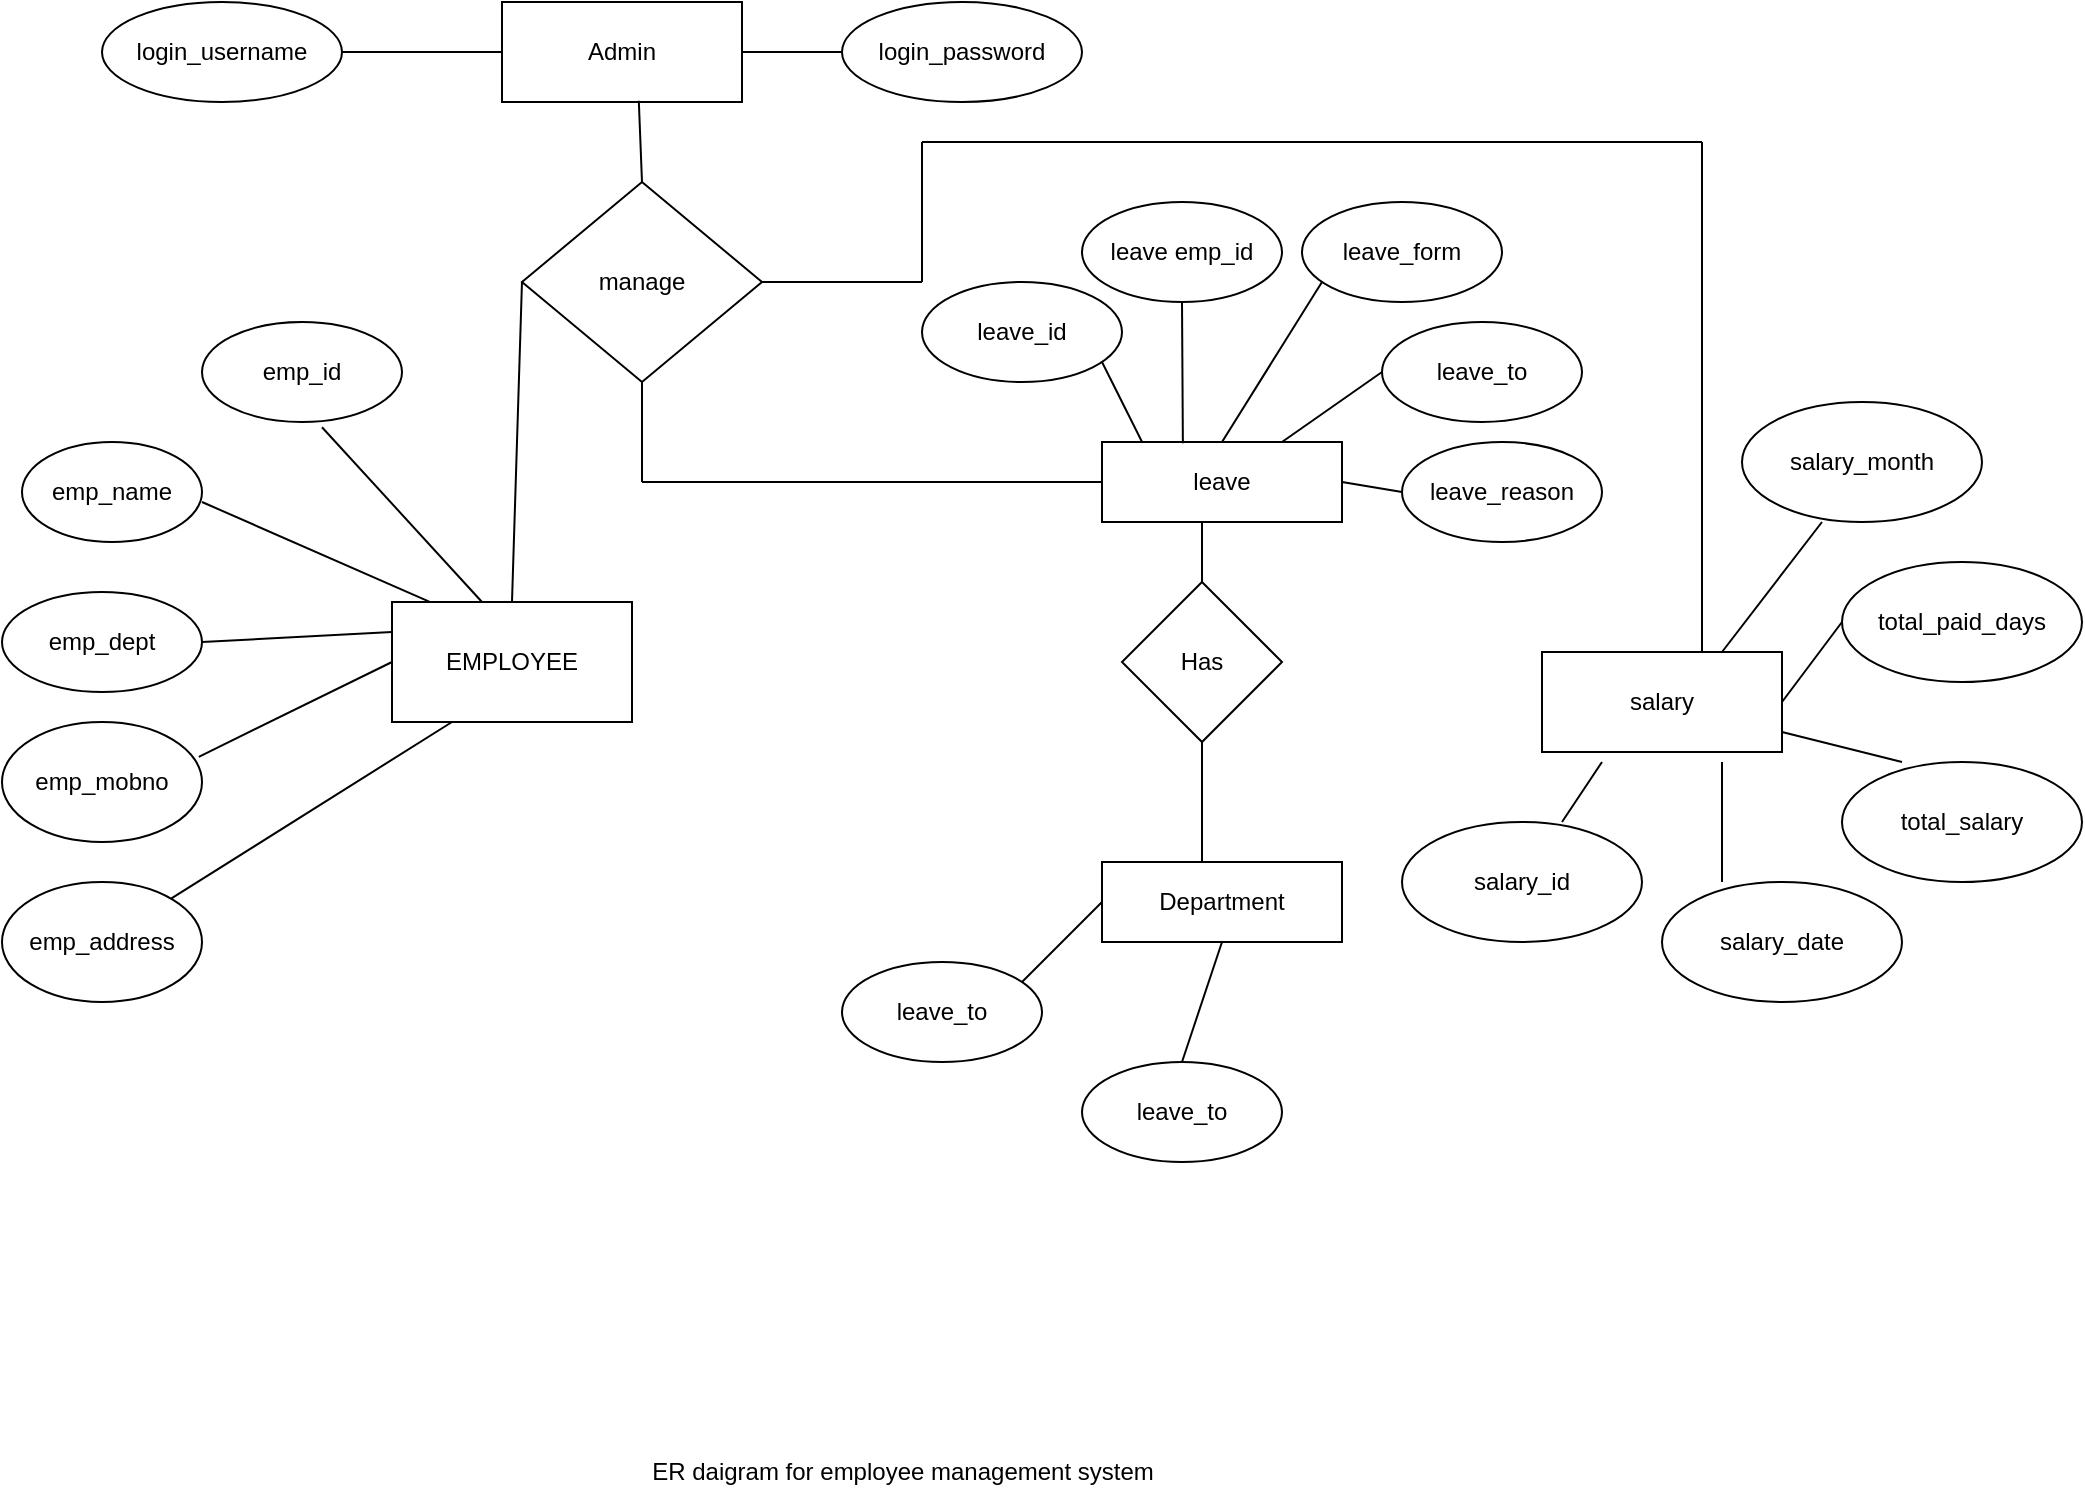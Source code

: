 <mxfile version="20.8.16" type="device"><diagram name="Page-1" id="xrG_VHN3AKs4tTWgQWwk"><mxGraphModel dx="1886" dy="614" grid="1" gridSize="10" guides="1" tooltips="1" connect="1" arrows="1" fold="1" page="1" pageScale="1" pageWidth="850" pageHeight="1100" math="0" shadow="0"><root><mxCell id="0"/><mxCell id="1" parent="0"/><mxCell id="daBtdyLUJAfyL7eWpaTr-1" value="EMPLOYEE" style="rounded=0;whiteSpace=wrap;html=1;" parent="1" vertex="1"><mxGeometry x="105" y="320" width="120" height="60" as="geometry"/></mxCell><mxCell id="daBtdyLUJAfyL7eWpaTr-3" value="" style="endArrow=none;html=1;rounded=0;entryX=0.25;entryY=1;entryDx=0;entryDy=0;" parent="1" source="daBtdyLUJAfyL7eWpaTr-5" target="daBtdyLUJAfyL7eWpaTr-1" edge="1"><mxGeometry width="50" height="50" relative="1" as="geometry"><mxPoint x="400" y="340" as="sourcePoint"/><mxPoint x="330" y="380" as="targetPoint"/></mxGeometry></mxCell><mxCell id="daBtdyLUJAfyL7eWpaTr-5" value="emp_address" style="ellipse;whiteSpace=wrap;html=1;" parent="1" vertex="1"><mxGeometry x="-90" y="460" width="100" height="60" as="geometry"/></mxCell><mxCell id="daBtdyLUJAfyL7eWpaTr-7" value="emp_mobno" style="ellipse;whiteSpace=wrap;html=1;" parent="1" vertex="1"><mxGeometry x="-90" y="380" width="100" height="60" as="geometry"/></mxCell><mxCell id="daBtdyLUJAfyL7eWpaTr-8" value="emp_dept" style="ellipse;whiteSpace=wrap;html=1;" parent="1" vertex="1"><mxGeometry x="-90" y="315" width="100" height="50" as="geometry"/></mxCell><mxCell id="daBtdyLUJAfyL7eWpaTr-9" value="emp_name" style="ellipse;whiteSpace=wrap;html=1;" parent="1" vertex="1"><mxGeometry x="-80" y="240" width="90" height="50" as="geometry"/></mxCell><mxCell id="daBtdyLUJAfyL7eWpaTr-11" value="emp_id" style="ellipse;whiteSpace=wrap;html=1;" parent="1" vertex="1"><mxGeometry x="10" y="180" width="100" height="50" as="geometry"/></mxCell><mxCell id="daBtdyLUJAfyL7eWpaTr-15" value="" style="endArrow=none;html=1;rounded=0;entryX=0.984;entryY=0.29;entryDx=0;entryDy=0;entryPerimeter=0;exitX=0;exitY=0.5;exitDx=0;exitDy=0;" parent="1" edge="1" target="daBtdyLUJAfyL7eWpaTr-7" source="daBtdyLUJAfyL7eWpaTr-1"><mxGeometry width="50" height="50" relative="1" as="geometry"><mxPoint x="100" y="360" as="sourcePoint"/><mxPoint x="280" y="335" as="targetPoint"/></mxGeometry></mxCell><mxCell id="daBtdyLUJAfyL7eWpaTr-17" value="" style="endArrow=none;html=1;rounded=0;entryX=0;entryY=0.25;entryDx=0;entryDy=0;exitX=1;exitY=0.5;exitDx=0;exitDy=0;" parent="1" target="daBtdyLUJAfyL7eWpaTr-1" edge="1" source="daBtdyLUJAfyL7eWpaTr-8"><mxGeometry width="50" height="50" relative="1" as="geometry"><mxPoint x="210" y="300" as="sourcePoint"/><mxPoint x="270" y="320" as="targetPoint"/></mxGeometry></mxCell><mxCell id="daBtdyLUJAfyL7eWpaTr-19" value="" style="endArrow=none;html=1;rounded=0;entryX=0.6;entryY=1.052;entryDx=0;entryDy=0;entryPerimeter=0;exitX=0.375;exitY=0;exitDx=0;exitDy=0;exitPerimeter=0;" parent="1" edge="1" target="daBtdyLUJAfyL7eWpaTr-11" source="daBtdyLUJAfyL7eWpaTr-1"><mxGeometry width="50" height="50" relative="1" as="geometry"><mxPoint x="300" y="310" as="sourcePoint"/><mxPoint x="300" y="280" as="targetPoint"/></mxGeometry></mxCell><mxCell id="CdKsQTP6odpkVteZlDir-1" value="Has" style="rhombus;whiteSpace=wrap;html=1;" vertex="1" parent="1"><mxGeometry x="470" y="310" width="80" height="80" as="geometry"/></mxCell><mxCell id="CdKsQTP6odpkVteZlDir-2" value="leave" style="rounded=0;whiteSpace=wrap;html=1;" vertex="1" parent="1"><mxGeometry x="460" y="240" width="120" height="40" as="geometry"/></mxCell><mxCell id="CdKsQTP6odpkVteZlDir-4" value="Department" style="rounded=0;whiteSpace=wrap;html=1;" vertex="1" parent="1"><mxGeometry x="460" y="450" width="120" height="40" as="geometry"/></mxCell><mxCell id="CdKsQTP6odpkVteZlDir-6" value="leave_id" style="ellipse;whiteSpace=wrap;html=1;" vertex="1" parent="1"><mxGeometry x="370" y="160" width="100" height="50" as="geometry"/></mxCell><mxCell id="CdKsQTP6odpkVteZlDir-7" value="leave emp_id" style="ellipse;whiteSpace=wrap;html=1;" vertex="1" parent="1"><mxGeometry x="450" y="120" width="100" height="50" as="geometry"/></mxCell><mxCell id="CdKsQTP6odpkVteZlDir-8" value="leave_form" style="ellipse;whiteSpace=wrap;html=1;" vertex="1" parent="1"><mxGeometry x="560" y="120" width="100" height="50" as="geometry"/></mxCell><mxCell id="CdKsQTP6odpkVteZlDir-9" value="leave_to" style="ellipse;whiteSpace=wrap;html=1;" vertex="1" parent="1"><mxGeometry x="600" y="180" width="100" height="50" as="geometry"/></mxCell><mxCell id="CdKsQTP6odpkVteZlDir-10" value="" style="endArrow=none;html=1;rounded=0;exitX=0.5;exitY=0;exitDx=0;exitDy=0;" edge="1" parent="1" source="CdKsQTP6odpkVteZlDir-2"><mxGeometry width="50" height="50" relative="1" as="geometry"><mxPoint x="530" y="190" as="sourcePoint"/><mxPoint x="570" y="160" as="targetPoint"/></mxGeometry></mxCell><mxCell id="CdKsQTP6odpkVteZlDir-11" value="" style="endArrow=none;html=1;rounded=0;entryX=0;entryY=0.5;entryDx=0;entryDy=0;" edge="1" parent="1" target="CdKsQTP6odpkVteZlDir-9"><mxGeometry width="50" height="50" relative="1" as="geometry"><mxPoint x="550" y="240" as="sourcePoint"/><mxPoint x="590" y="200" as="targetPoint"/></mxGeometry></mxCell><mxCell id="CdKsQTP6odpkVteZlDir-12" value="" style="endArrow=none;html=1;rounded=0;exitX=0.337;exitY=0.015;exitDx=0;exitDy=0;exitPerimeter=0;entryX=0.5;entryY=1;entryDx=0;entryDy=0;" edge="1" parent="1" source="CdKsQTP6odpkVteZlDir-2" target="CdKsQTP6odpkVteZlDir-7"><mxGeometry width="50" height="50" relative="1" as="geometry"><mxPoint x="510" y="230" as="sourcePoint"/><mxPoint x="490" y="140" as="targetPoint"/></mxGeometry></mxCell><mxCell id="CdKsQTP6odpkVteZlDir-14" value="" style="endArrow=none;html=1;rounded=0;exitX=0.167;exitY=0;exitDx=0;exitDy=0;exitPerimeter=0;" edge="1" parent="1" source="CdKsQTP6odpkVteZlDir-2"><mxGeometry width="50" height="50" relative="1" as="geometry"><mxPoint x="410" y="250" as="sourcePoint"/><mxPoint x="460" y="200" as="targetPoint"/></mxGeometry></mxCell><mxCell id="CdKsQTP6odpkVteZlDir-15" value="" style="endArrow=none;html=1;rounded=0;exitX=0.5;exitY=0;exitDx=0;exitDy=0;" edge="1" parent="1" source="CdKsQTP6odpkVteZlDir-1"><mxGeometry width="50" height="50" relative="1" as="geometry"><mxPoint x="450" y="330" as="sourcePoint"/><mxPoint x="510" y="280" as="targetPoint"/></mxGeometry></mxCell><mxCell id="CdKsQTP6odpkVteZlDir-18" value="" style="endArrow=none;html=1;rounded=0;" edge="1" parent="1"><mxGeometry width="50" height="50" relative="1" as="geometry"><mxPoint x="510" y="450" as="sourcePoint"/><mxPoint x="510" y="390" as="targetPoint"/><Array as="points"><mxPoint x="510" y="440"/></Array></mxGeometry></mxCell><mxCell id="CdKsQTP6odpkVteZlDir-19" value="leave_reason" style="ellipse;whiteSpace=wrap;html=1;" vertex="1" parent="1"><mxGeometry x="610" y="240" width="100" height="50" as="geometry"/></mxCell><mxCell id="CdKsQTP6odpkVteZlDir-20" value="leave_to" style="ellipse;whiteSpace=wrap;html=1;" vertex="1" parent="1"><mxGeometry x="330" y="500" width="100" height="50" as="geometry"/></mxCell><mxCell id="CdKsQTP6odpkVteZlDir-21" value="leave_to" style="ellipse;whiteSpace=wrap;html=1;" vertex="1" parent="1"><mxGeometry x="450" y="550" width="100" height="50" as="geometry"/></mxCell><mxCell id="CdKsQTP6odpkVteZlDir-22" value="" style="endArrow=none;html=1;rounded=0;" edge="1" parent="1"><mxGeometry width="50" height="50" relative="1" as="geometry"><mxPoint x="420" y="510" as="sourcePoint"/><mxPoint x="460" y="470" as="targetPoint"/></mxGeometry></mxCell><mxCell id="CdKsQTP6odpkVteZlDir-23" value="" style="endArrow=none;html=1;rounded=0;entryX=0.5;entryY=1;entryDx=0;entryDy=0;exitX=0.5;exitY=0;exitDx=0;exitDy=0;" edge="1" parent="1" source="CdKsQTP6odpkVteZlDir-21" target="CdKsQTP6odpkVteZlDir-4"><mxGeometry width="50" height="50" relative="1" as="geometry"><mxPoint x="495" y="540" as="sourcePoint"/><mxPoint x="545" y="490" as="targetPoint"/></mxGeometry></mxCell><mxCell id="CdKsQTP6odpkVteZlDir-24" value="Admin" style="rounded=0;whiteSpace=wrap;html=1;" vertex="1" parent="1"><mxGeometry x="160" y="20" width="120" height="50" as="geometry"/></mxCell><mxCell id="CdKsQTP6odpkVteZlDir-25" value="login_username" style="ellipse;whiteSpace=wrap;html=1;" vertex="1" parent="1"><mxGeometry x="-40" y="20" width="120" height="50" as="geometry"/></mxCell><mxCell id="CdKsQTP6odpkVteZlDir-26" value="login_password" style="ellipse;whiteSpace=wrap;html=1;" vertex="1" parent="1"><mxGeometry x="330" y="20" width="120" height="50" as="geometry"/></mxCell><mxCell id="CdKsQTP6odpkVteZlDir-29" value="" style="endArrow=none;html=1;rounded=0;exitX=1;exitY=0.5;exitDx=0;exitDy=0;entryX=0;entryY=0.5;entryDx=0;entryDy=0;" edge="1" parent="1" source="CdKsQTP6odpkVteZlDir-25" target="CdKsQTP6odpkVteZlDir-24"><mxGeometry width="50" height="50" relative="1" as="geometry"><mxPoint x="55" y="110" as="sourcePoint"/><mxPoint x="105" y="60" as="targetPoint"/></mxGeometry></mxCell><mxCell id="CdKsQTP6odpkVteZlDir-30" value="" style="endArrow=none;html=1;rounded=0;exitX=1;exitY=0.5;exitDx=0;exitDy=0;entryX=0;entryY=0.5;entryDx=0;entryDy=0;" edge="1" parent="1" source="CdKsQTP6odpkVteZlDir-24" target="CdKsQTP6odpkVteZlDir-26"><mxGeometry width="50" height="50" relative="1" as="geometry"><mxPoint x="240" y="110" as="sourcePoint"/><mxPoint x="290" y="60" as="targetPoint"/></mxGeometry></mxCell><mxCell id="CdKsQTP6odpkVteZlDir-31" value="manage" style="rhombus;whiteSpace=wrap;html=1;" vertex="1" parent="1"><mxGeometry x="170" y="110" width="120" height="100" as="geometry"/></mxCell><mxCell id="CdKsQTP6odpkVteZlDir-32" value="" style="endArrow=none;html=1;rounded=0;exitX=0.5;exitY=0;exitDx=0;exitDy=0;entryX=0.57;entryY=0.988;entryDx=0;entryDy=0;entryPerimeter=0;" edge="1" parent="1" source="CdKsQTP6odpkVteZlDir-31" target="CdKsQTP6odpkVteZlDir-24"><mxGeometry width="50" height="50" relative="1" as="geometry"><mxPoint x="120" y="140" as="sourcePoint"/><mxPoint x="170" y="90" as="targetPoint"/></mxGeometry></mxCell><mxCell id="CdKsQTP6odpkVteZlDir-33" value="" style="endArrow=none;html=1;rounded=0;exitX=0.155;exitY=-0.003;exitDx=0;exitDy=0;exitPerimeter=0;" edge="1" parent="1" source="daBtdyLUJAfyL7eWpaTr-1"><mxGeometry width="50" height="50" relative="1" as="geometry"><mxPoint x="100" y="330" as="sourcePoint"/><mxPoint x="10" y="270" as="targetPoint"/></mxGeometry></mxCell><mxCell id="CdKsQTP6odpkVteZlDir-36" value="" style="endArrow=none;html=1;rounded=0;exitX=1;exitY=0.5;exitDx=0;exitDy=0;" edge="1" parent="1" source="CdKsQTP6odpkVteZlDir-31"><mxGeometry width="50" height="50" relative="1" as="geometry"><mxPoint x="260" y="220" as="sourcePoint"/><mxPoint x="370" y="160" as="targetPoint"/></mxGeometry></mxCell><mxCell id="CdKsQTP6odpkVteZlDir-37" value="" style="endArrow=none;html=1;rounded=0;exitX=0.5;exitY=0;exitDx=0;exitDy=0;" edge="1" parent="1" source="daBtdyLUJAfyL7eWpaTr-1"><mxGeometry width="50" height="50" relative="1" as="geometry"><mxPoint x="120" y="210" as="sourcePoint"/><mxPoint x="170" y="160" as="targetPoint"/></mxGeometry></mxCell><mxCell id="CdKsQTP6odpkVteZlDir-38" value="" style="endArrow=none;html=1;rounded=0;" edge="1" parent="1"><mxGeometry width="50" height="50" relative="1" as="geometry"><mxPoint x="230" y="260" as="sourcePoint"/><mxPoint x="230" y="210" as="targetPoint"/></mxGeometry></mxCell><mxCell id="CdKsQTP6odpkVteZlDir-39" value="" style="endArrow=none;html=1;rounded=0;entryX=0;entryY=0.5;entryDx=0;entryDy=0;" edge="1" parent="1" target="CdKsQTP6odpkVteZlDir-2"><mxGeometry width="50" height="50" relative="1" as="geometry"><mxPoint x="230" y="260" as="sourcePoint"/><mxPoint x="280" y="210" as="targetPoint"/></mxGeometry></mxCell><mxCell id="CdKsQTP6odpkVteZlDir-40" value="" style="endArrow=none;html=1;rounded=0;" edge="1" parent="1"><mxGeometry width="50" height="50" relative="1" as="geometry"><mxPoint x="370" y="160" as="sourcePoint"/><mxPoint x="370" y="90" as="targetPoint"/></mxGeometry></mxCell><mxCell id="CdKsQTP6odpkVteZlDir-43" value="" style="endArrow=none;html=1;rounded=0;" edge="1" parent="1"><mxGeometry width="50" height="50" relative="1" as="geometry"><mxPoint x="370" y="90" as="sourcePoint"/><mxPoint x="760" y="90" as="targetPoint"/></mxGeometry></mxCell><mxCell id="CdKsQTP6odpkVteZlDir-44" value="" style="endArrow=none;html=1;rounded=0;exitX=1;exitY=0.5;exitDx=0;exitDy=0;" edge="1" parent="1" source="CdKsQTP6odpkVteZlDir-2"><mxGeometry width="50" height="50" relative="1" as="geometry"><mxPoint x="560" y="315" as="sourcePoint"/><mxPoint x="610" y="265" as="targetPoint"/></mxGeometry></mxCell><mxCell id="CdKsQTP6odpkVteZlDir-45" value="" style="endArrow=none;html=1;rounded=0;" edge="1" parent="1"><mxGeometry width="50" height="50" relative="1" as="geometry"><mxPoint x="760" y="350" as="sourcePoint"/><mxPoint x="760" y="90" as="targetPoint"/></mxGeometry></mxCell><mxCell id="CdKsQTP6odpkVteZlDir-46" value="salary" style="rounded=0;whiteSpace=wrap;html=1;" vertex="1" parent="1"><mxGeometry x="680" y="345" width="120" height="50" as="geometry"/></mxCell><mxCell id="CdKsQTP6odpkVteZlDir-47" value="total_salary" style="ellipse;whiteSpace=wrap;html=1;" vertex="1" parent="1"><mxGeometry x="830" y="400" width="120" height="60" as="geometry"/></mxCell><mxCell id="CdKsQTP6odpkVteZlDir-48" value="salary_month" style="ellipse;whiteSpace=wrap;html=1;" vertex="1" parent="1"><mxGeometry x="780" y="220" width="120" height="60" as="geometry"/></mxCell><mxCell id="CdKsQTP6odpkVteZlDir-49" value="total_paid_days" style="ellipse;whiteSpace=wrap;html=1;" vertex="1" parent="1"><mxGeometry x="830" y="300" width="120" height="60" as="geometry"/></mxCell><mxCell id="CdKsQTP6odpkVteZlDir-50" value="salary_date" style="ellipse;whiteSpace=wrap;html=1;" vertex="1" parent="1"><mxGeometry x="740" y="460" width="120" height="60" as="geometry"/></mxCell><mxCell id="CdKsQTP6odpkVteZlDir-51" value="salary_id" style="ellipse;whiteSpace=wrap;html=1;" vertex="1" parent="1"><mxGeometry x="610" y="430" width="120" height="60" as="geometry"/></mxCell><mxCell id="CdKsQTP6odpkVteZlDir-52" value="" style="endArrow=none;html=1;rounded=0;exitX=0.75;exitY=0;exitDx=0;exitDy=0;" edge="1" parent="1" source="CdKsQTP6odpkVteZlDir-46"><mxGeometry width="50" height="50" relative="1" as="geometry"><mxPoint x="770" y="330" as="sourcePoint"/><mxPoint x="820" y="280" as="targetPoint"/></mxGeometry></mxCell><mxCell id="CdKsQTP6odpkVteZlDir-53" value="" style="endArrow=none;html=1;rounded=0;exitX=1;exitY=0.5;exitDx=0;exitDy=0;" edge="1" parent="1" source="CdKsQTP6odpkVteZlDir-46"><mxGeometry width="50" height="50" relative="1" as="geometry"><mxPoint x="780" y="395" as="sourcePoint"/><mxPoint x="830" y="330" as="targetPoint"/></mxGeometry></mxCell><mxCell id="CdKsQTP6odpkVteZlDir-55" value="" style="endArrow=none;html=1;rounded=0;entryX=0.25;entryY=0;entryDx=0;entryDy=0;entryPerimeter=0;" edge="1" parent="1" target="CdKsQTP6odpkVteZlDir-50"><mxGeometry width="50" height="50" relative="1" as="geometry"><mxPoint x="770" y="400" as="sourcePoint"/><mxPoint x="810" y="457.5" as="targetPoint"/></mxGeometry></mxCell><mxCell id="CdKsQTP6odpkVteZlDir-56" value="" style="endArrow=none;html=1;rounded=0;exitX=0.75;exitY=0;exitDx=0;exitDy=0;" edge="1" parent="1"><mxGeometry width="50" height="50" relative="1" as="geometry"><mxPoint x="690" y="430" as="sourcePoint"/><mxPoint x="710" y="400" as="targetPoint"/></mxGeometry></mxCell><mxCell id="CdKsQTP6odpkVteZlDir-57" value="" style="endArrow=none;html=1;rounded=0;exitX=0.75;exitY=0;exitDx=0;exitDy=0;entryX=0.25;entryY=0;entryDx=0;entryDy=0;entryPerimeter=0;" edge="1" parent="1" target="CdKsQTP6odpkVteZlDir-47"><mxGeometry width="50" height="50" relative="1" as="geometry"><mxPoint x="800" y="385" as="sourcePoint"/><mxPoint x="850" y="320" as="targetPoint"/></mxGeometry></mxCell><mxCell id="CdKsQTP6odpkVteZlDir-58" value="ER daigram for employee management system" style="text;html=1;align=center;verticalAlign=middle;resizable=0;points=[];autosize=1;strokeColor=none;fillColor=none;" vertex="1" parent="1"><mxGeometry x="225" y="740" width="270" height="30" as="geometry"/></mxCell></root></mxGraphModel></diagram></mxfile>
